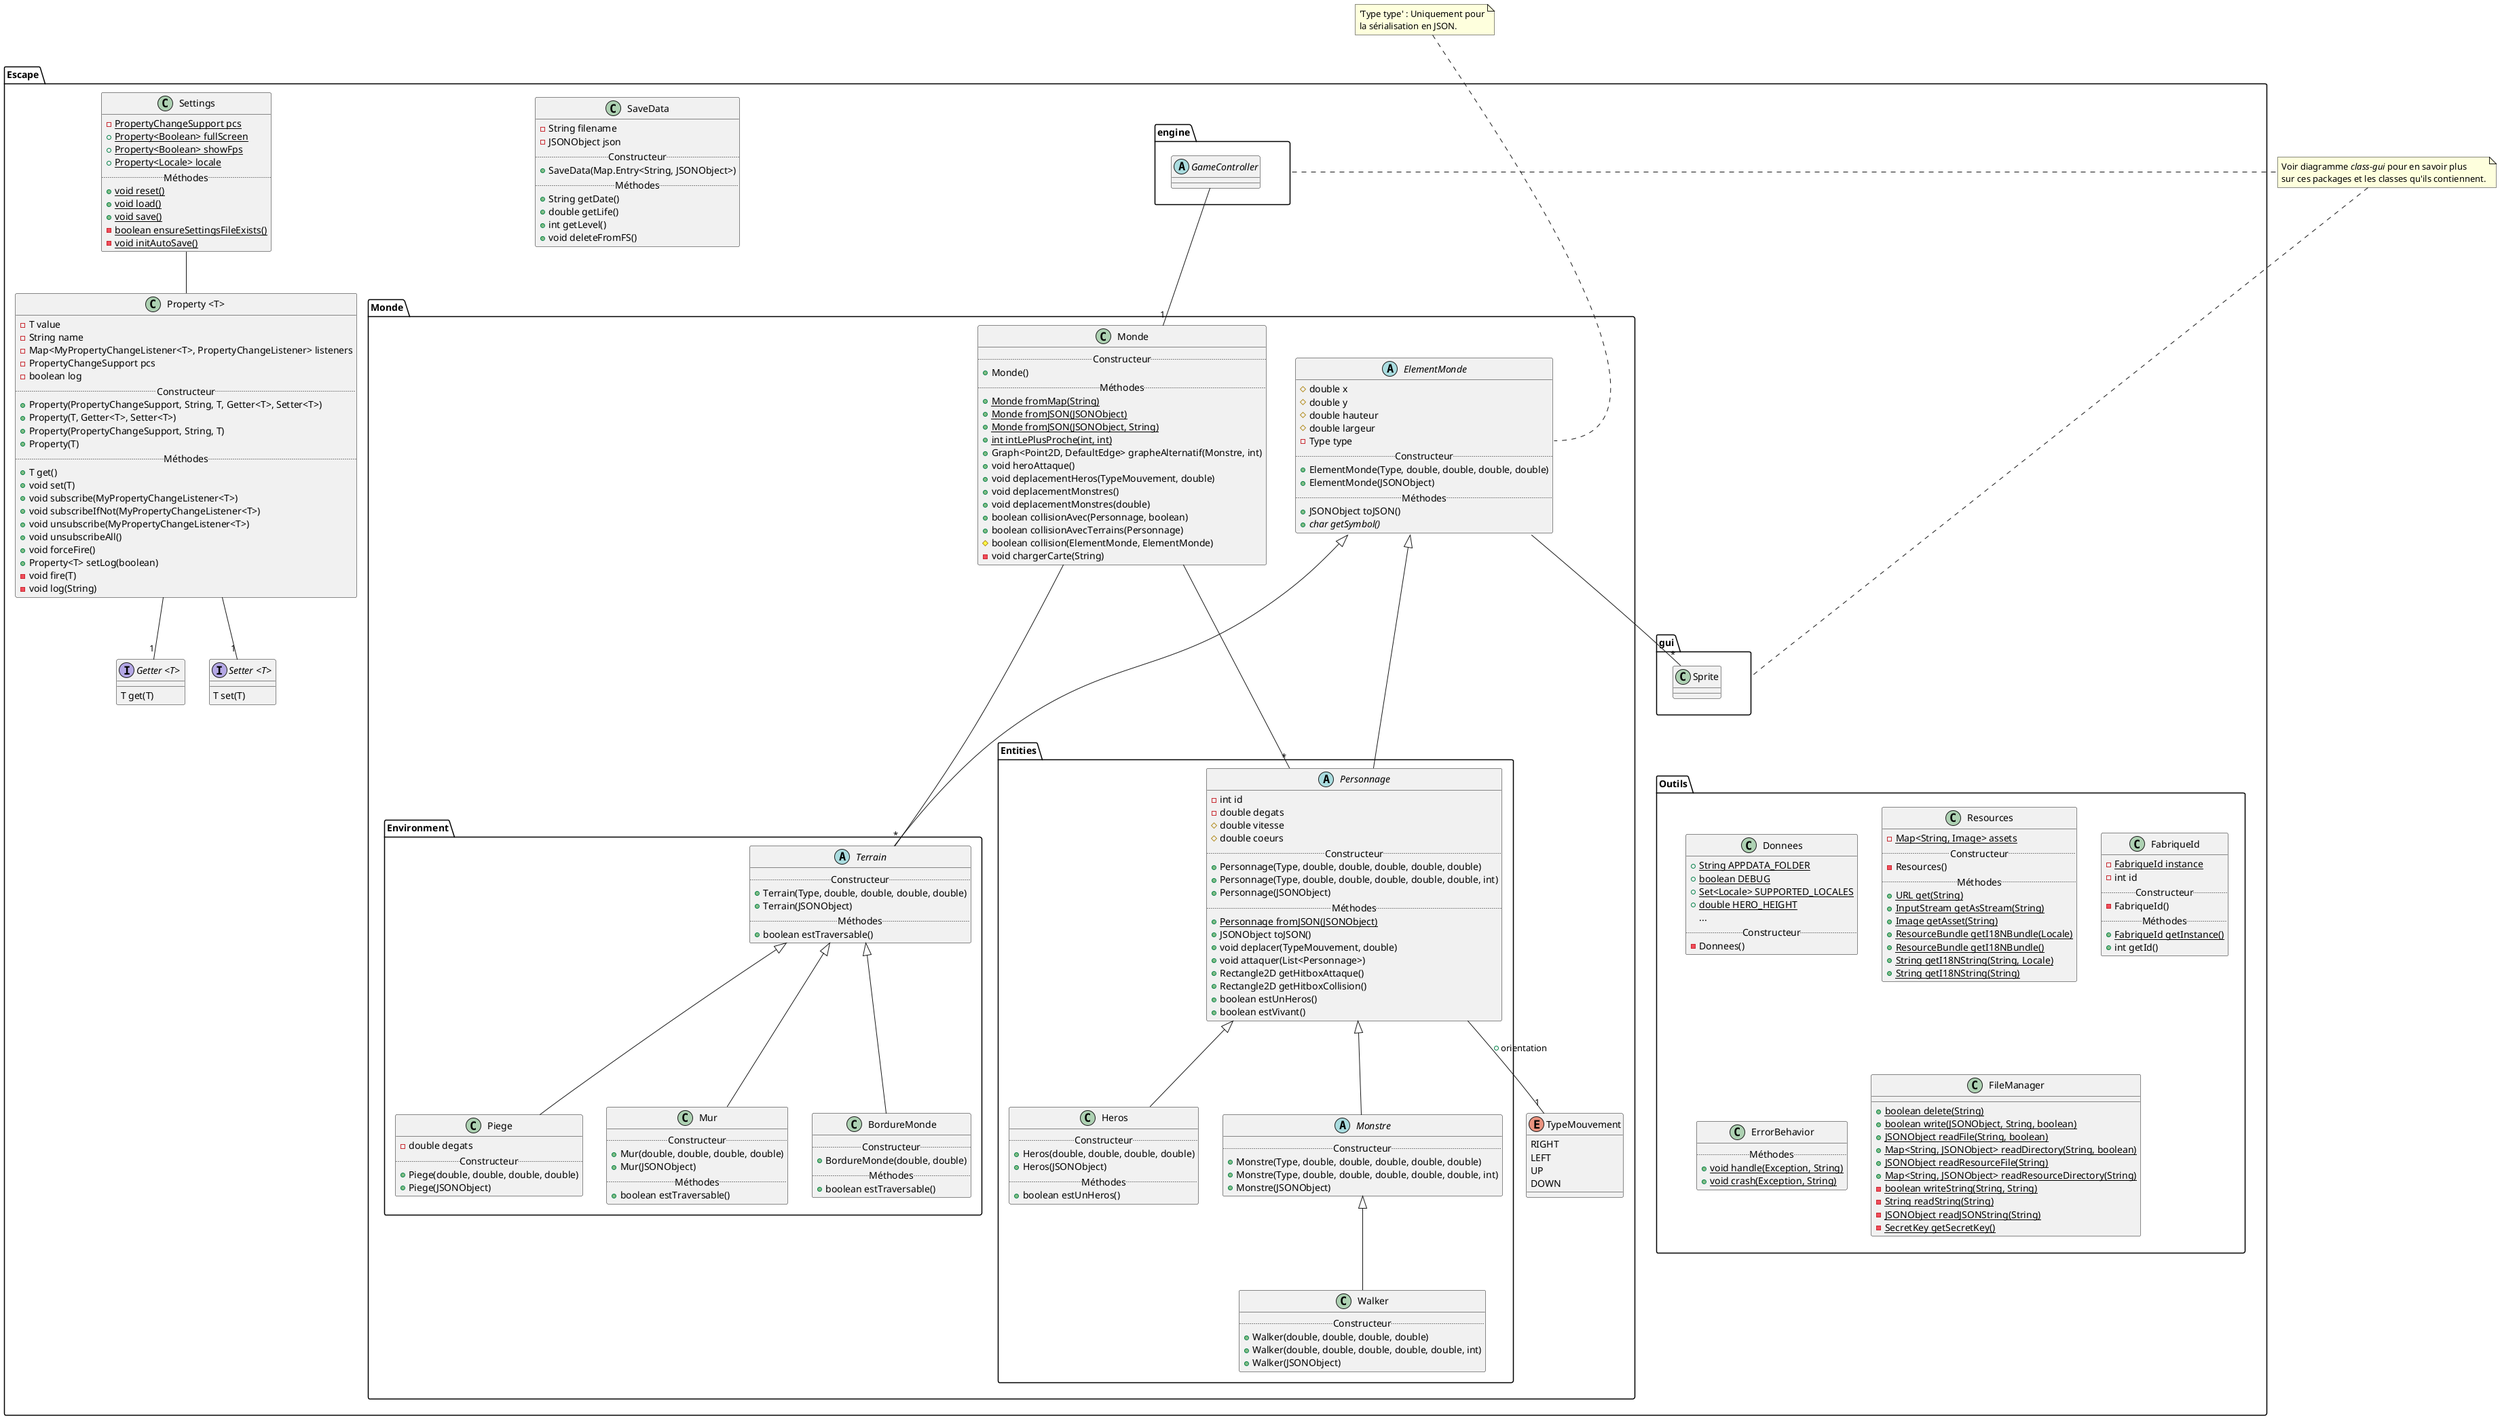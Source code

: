 @startuml
package Escape {
    package Monde {
        enum TypeMouvement{
            RIGHT
            LEFT
            UP
            DOWN
        }

        abstract class ElementMonde {
            # double x
            # double y
            # double hauteur
            # double largeur
            - Type type
            ..Constructeur..
            + ElementMonde(Type, double, double, double, double)
            + ElementMonde(JSONObject)
            ..Méthodes..
            + JSONObject toJSON()
            + {abstract} char getSymbol()
        }

        package Environment {
            abstract class Terrain {
                ..Constructeur..
                + Terrain(Type, double, double, double, double)
                + Terrain(JSONObject)
                ..Méthodes..
                + boolean estTraversable()
            }

            class Mur extends Terrain {
                ..Constructeur..
                + Mur(double, double, double, double)
                + Mur(JSONObject)
                ..Méthodes..
                + boolean estTraversable()
            }

            class BordureMonde extends Terrain {
                ..Constructeur..
                + BordureMonde(double, double)
                ..Méthodes..
                + boolean estTraversable()
            }

            class Piege extends Terrain {
                - double degats
                ..Constructeur..
                + Piege(double, double, double, double)
                + Piege(JSONObject)
            }
        }

        package Entities {
            abstract class Personnage {
                - int id
                - double degats
                # double vitesse
                # double coeurs
                ..Constructeur..
                + Personnage(Type, double, double, double, double, double)
                + Personnage(Type, double, double, double, double, double, int)
                + Personnage(JSONObject)
                ..Méthodes..
                + {static} Personnage fromJSON(JSONObject)
                + JSONObject toJSON()
                + void deplacer(TypeMouvement, double)
                + void attaquer(List<Personnage>)
                + Rectangle2D getHitboxAttaque()
                + Rectangle2D getHitboxCollision()
                + boolean estUnHeros()
                + boolean estVivant()
            }

            class Heros extends Personnage {
                ..Constructeur..
                + Heros(double, double, double, double)
                + Heros(JSONObject)
                ..Méthodes..
                + boolean estUnHeros()
            }

            abstract class Monstre extends Personnage {
                ..Constructeur..
                + Monstre(Type, double, double, double, double, double)
                + Monstre(Type, double, double, double, double, double, int)
                + Monstre(JSONObject)
            }

            class Walker extends Monstre {
                ..Constructeur..
                + Walker(double, double, double, double)
                + Walker(double, double, double, double, double, int)
                + Walker(JSONObject)
            }
        }

        class Monde {
            ..Constructeur..
            + Monde()
            ..Méthodes..
            + {static} Monde fromMap(String)
            + {static} Monde fromJSON(JSONObject)
            + {static} Monde fromJSON(JSONObject, String)
            + {static} int intLePlusProche(int, int)
            + Graph<Point2D, DefaultEdge> grapheAlternatif(Monstre, int)
            + void heroAttaque()
            + void deplacementHeros(TypeMouvement, double)
            + void deplacementMonstres()
            + void deplacementMonstres(double)
            + boolean collisionAvec(Personnage, boolean)
            + boolean collisionAvecTerrains(Personnage)
            # boolean collision(ElementMonde, ElementMonde)
            - void chargerCarte(String)
        }
    }

    package Outils {
        class Donnees {
            + {static} String APPDATA_FOLDER
            + {static} boolean DEBUG
            + {static} Set<Locale> SUPPORTED_LOCALES
            + {static} double HERO_HEIGHT
            ...
            ..Constructeur..
            - Donnees()
        }

        class Resources {
            - {static} Map<String, Image> assets
            ..Constructeur..
            - Resources()
            ..Méthodes..
            + {static} URL get(String)
            + {static} InputStream getAsStream(String)
            + {static} Image getAsset(String)
            + {static} ResourceBundle getI18NBundle(Locale)
            + {static} ResourceBundle getI18NBundle()
            + {static} String getI18NString(String, Locale)
            + {static} String getI18NString(String)
        }

        class FabriqueId {
            - {static} FabriqueId instance
            - int id
            ..Constructeur..
            - FabriqueId()
            ..Méthodes..
            + {static} FabriqueId getInstance()
            + int getId()
        }

        class ErrorBehavior {
            ..Méthodes..
            + {static} void handle(Exception, String)
            + {static} void crash(Exception, String)
        }

        class FileManager {
            + {static} boolean delete(String)
            + {static} boolean write(JSONObject, String, boolean)
            + {static} JSONObject readFile(String, boolean)
            + {static} Map<String, JSONObject> readDirectory(String, boolean)
            + {static} JSONObject readResourceFile(String)
            + {static} Map<String, JSONObject> readResourceDirectory(String)
            - {static} boolean writeString(String, String)
            - {static} String readString(String)
            - {static} JSONObject readJSONString(String)
            - {static} SecretKey getSecretKey()
        }
    }

    package gui {
        class Sprite
    }

    package engine {
        abstract class GameController
    }

    class SaveData {
        - String filename
        - JSONObject json
        ..Constructeur..
        + SaveData(Map.Entry<String, JSONObject>)
        ..Méthodes..
        + String getDate()
        + double getLife()
        + int getLevel()
        + void deleteFromFS()
    }

    class Settings {
        - {static} PropertyChangeSupport pcs
        + {static} Property<Boolean> fullScreen
        + {static} Property<Boolean> showFps
        + {static} Property<Locale> locale
        ..Méthodes..
        + {static} void reset()
        + {static} void load()
        + {static} void save()
        - {static} boolean ensureSettingsFileExists()
        - {static} void initAutoSave()
    }

    class "Property <T> " as Property {
        - T value
        - String name
        - Map<MyPropertyChangeListener<T>, PropertyChangeListener> listeners
        - PropertyChangeSupport pcs
        - boolean log
        ..Constructeur..
        + Property(PropertyChangeSupport, String, T, Getter<T>, Setter<T>)
        + Property(T, Getter<T>, Setter<T>)
        + Property(PropertyChangeSupport, String, T)
        + Property(T)
        ..Méthodes..
        + T get()
        + void set(T)
        + void subscribe(MyPropertyChangeListener<T>)
        + void subscribeIfNot(MyPropertyChangeListener<T>)
        + void unsubscribe(MyPropertyChangeListener<T>)
        + void unsubscribeAll()
        + void forceFire()
        + Property<T> setLog(boolean)
        - void fire(T)
        - void log(String)
    }

    interface "Getter <T> " as Getter {
        T get(T)
    }

    interface "Setter <T> " as Setter {
        T set(T)
    }
}


' notes
note "Voir diagramme <i>class-gui</i> pour en savoir plus\nsur ces packages et les classes qu'ils contiennent." as N_gui
N_gui .left. engine
N_gui .. gui

note "'Type type' : Uniquement pour\nla sérialisation en JSON." as N_json
N_json ... ElementMonde::Type


' force layout
Outils -[hidden]up- gui
N_json .[hidden].. ElementMonde::Type


' elements monde
ElementMonde --"*" Escape.gui.Sprite
Personnage --"1" TypeMouvement : + orientation

Personnage -up--|> ElementMonde
Terrain -up--|> ElementMonde
Escape.Monde.Monde --- "*" Personnage
Escape.Monde.Monde --- "*" Terrain


' settings
Settings -- Property
Property --"1" Getter
Property --"1" Setter


GameController -- "1" Escape.Monde.Monde

@enduml
